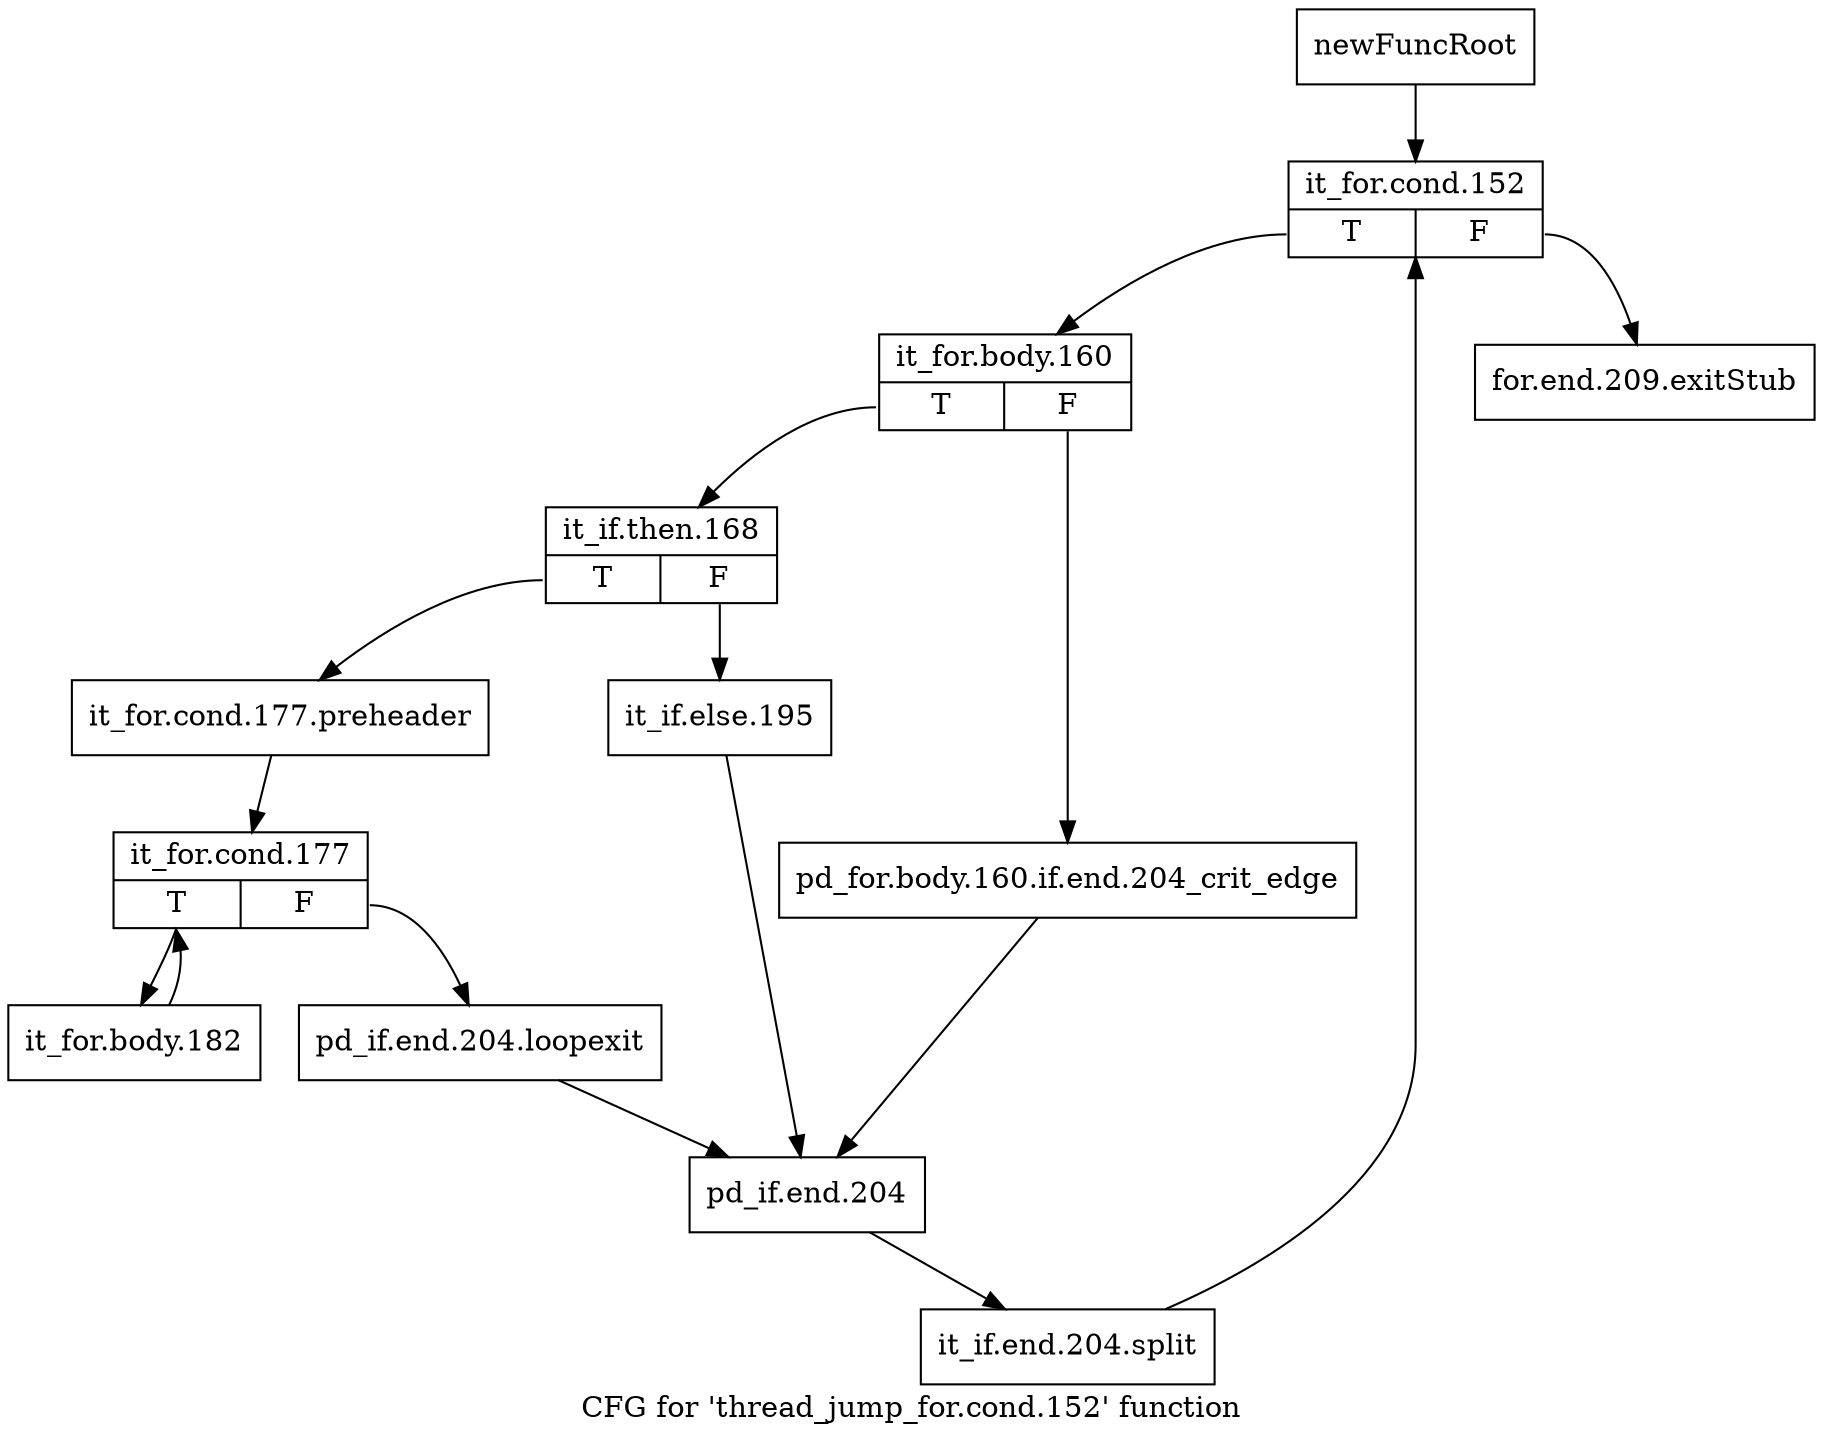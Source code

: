 digraph "CFG for 'thread_jump_for.cond.152' function" {
	label="CFG for 'thread_jump_for.cond.152' function";

	Node0xa521840 [shape=record,label="{newFuncRoot}"];
	Node0xa521840 -> Node0xa521ce0;
	Node0xa521890 [shape=record,label="{for.end.209.exitStub}"];
	Node0xa521ce0 [shape=record,label="{it_for.cond.152|{<s0>T|<s1>F}}"];
	Node0xa521ce0:s0 -> Node0xa521d30;
	Node0xa521ce0:s1 -> Node0xa521890;
	Node0xa521d30 [shape=record,label="{it_for.body.160|{<s0>T|<s1>F}}"];
	Node0xa521d30:s0 -> Node0xa521dd0;
	Node0xa521d30:s1 -> Node0xa521d80;
	Node0xa521d80 [shape=record,label="{pd_for.body.160.if.end.204_crit_edge}"];
	Node0xa521d80 -> Node0xa521f60;
	Node0xa521dd0 [shape=record,label="{it_if.then.168|{<s0>T|<s1>F}}"];
	Node0xa521dd0:s0 -> Node0xa521e70;
	Node0xa521dd0:s1 -> Node0xa521e20;
	Node0xa521e20 [shape=record,label="{it_if.else.195}"];
	Node0xa521e20 -> Node0xa521f60;
	Node0xa521e70 [shape=record,label="{it_for.cond.177.preheader}"];
	Node0xa521e70 -> Node0xa521ec0;
	Node0xa521ec0 [shape=record,label="{it_for.cond.177|{<s0>T|<s1>F}}"];
	Node0xa521ec0:s0 -> Node0xa521fb0;
	Node0xa521ec0:s1 -> Node0xa521f10;
	Node0xa521f10 [shape=record,label="{pd_if.end.204.loopexit}"];
	Node0xa521f10 -> Node0xa521f60;
	Node0xa521f60 [shape=record,label="{pd_if.end.204}"];
	Node0xa521f60 -> Node0xf145290;
	Node0xf145290 [shape=record,label="{it_if.end.204.split}"];
	Node0xf145290 -> Node0xa521ce0;
	Node0xa521fb0 [shape=record,label="{it_for.body.182}"];
	Node0xa521fb0 -> Node0xa521ec0;
}
